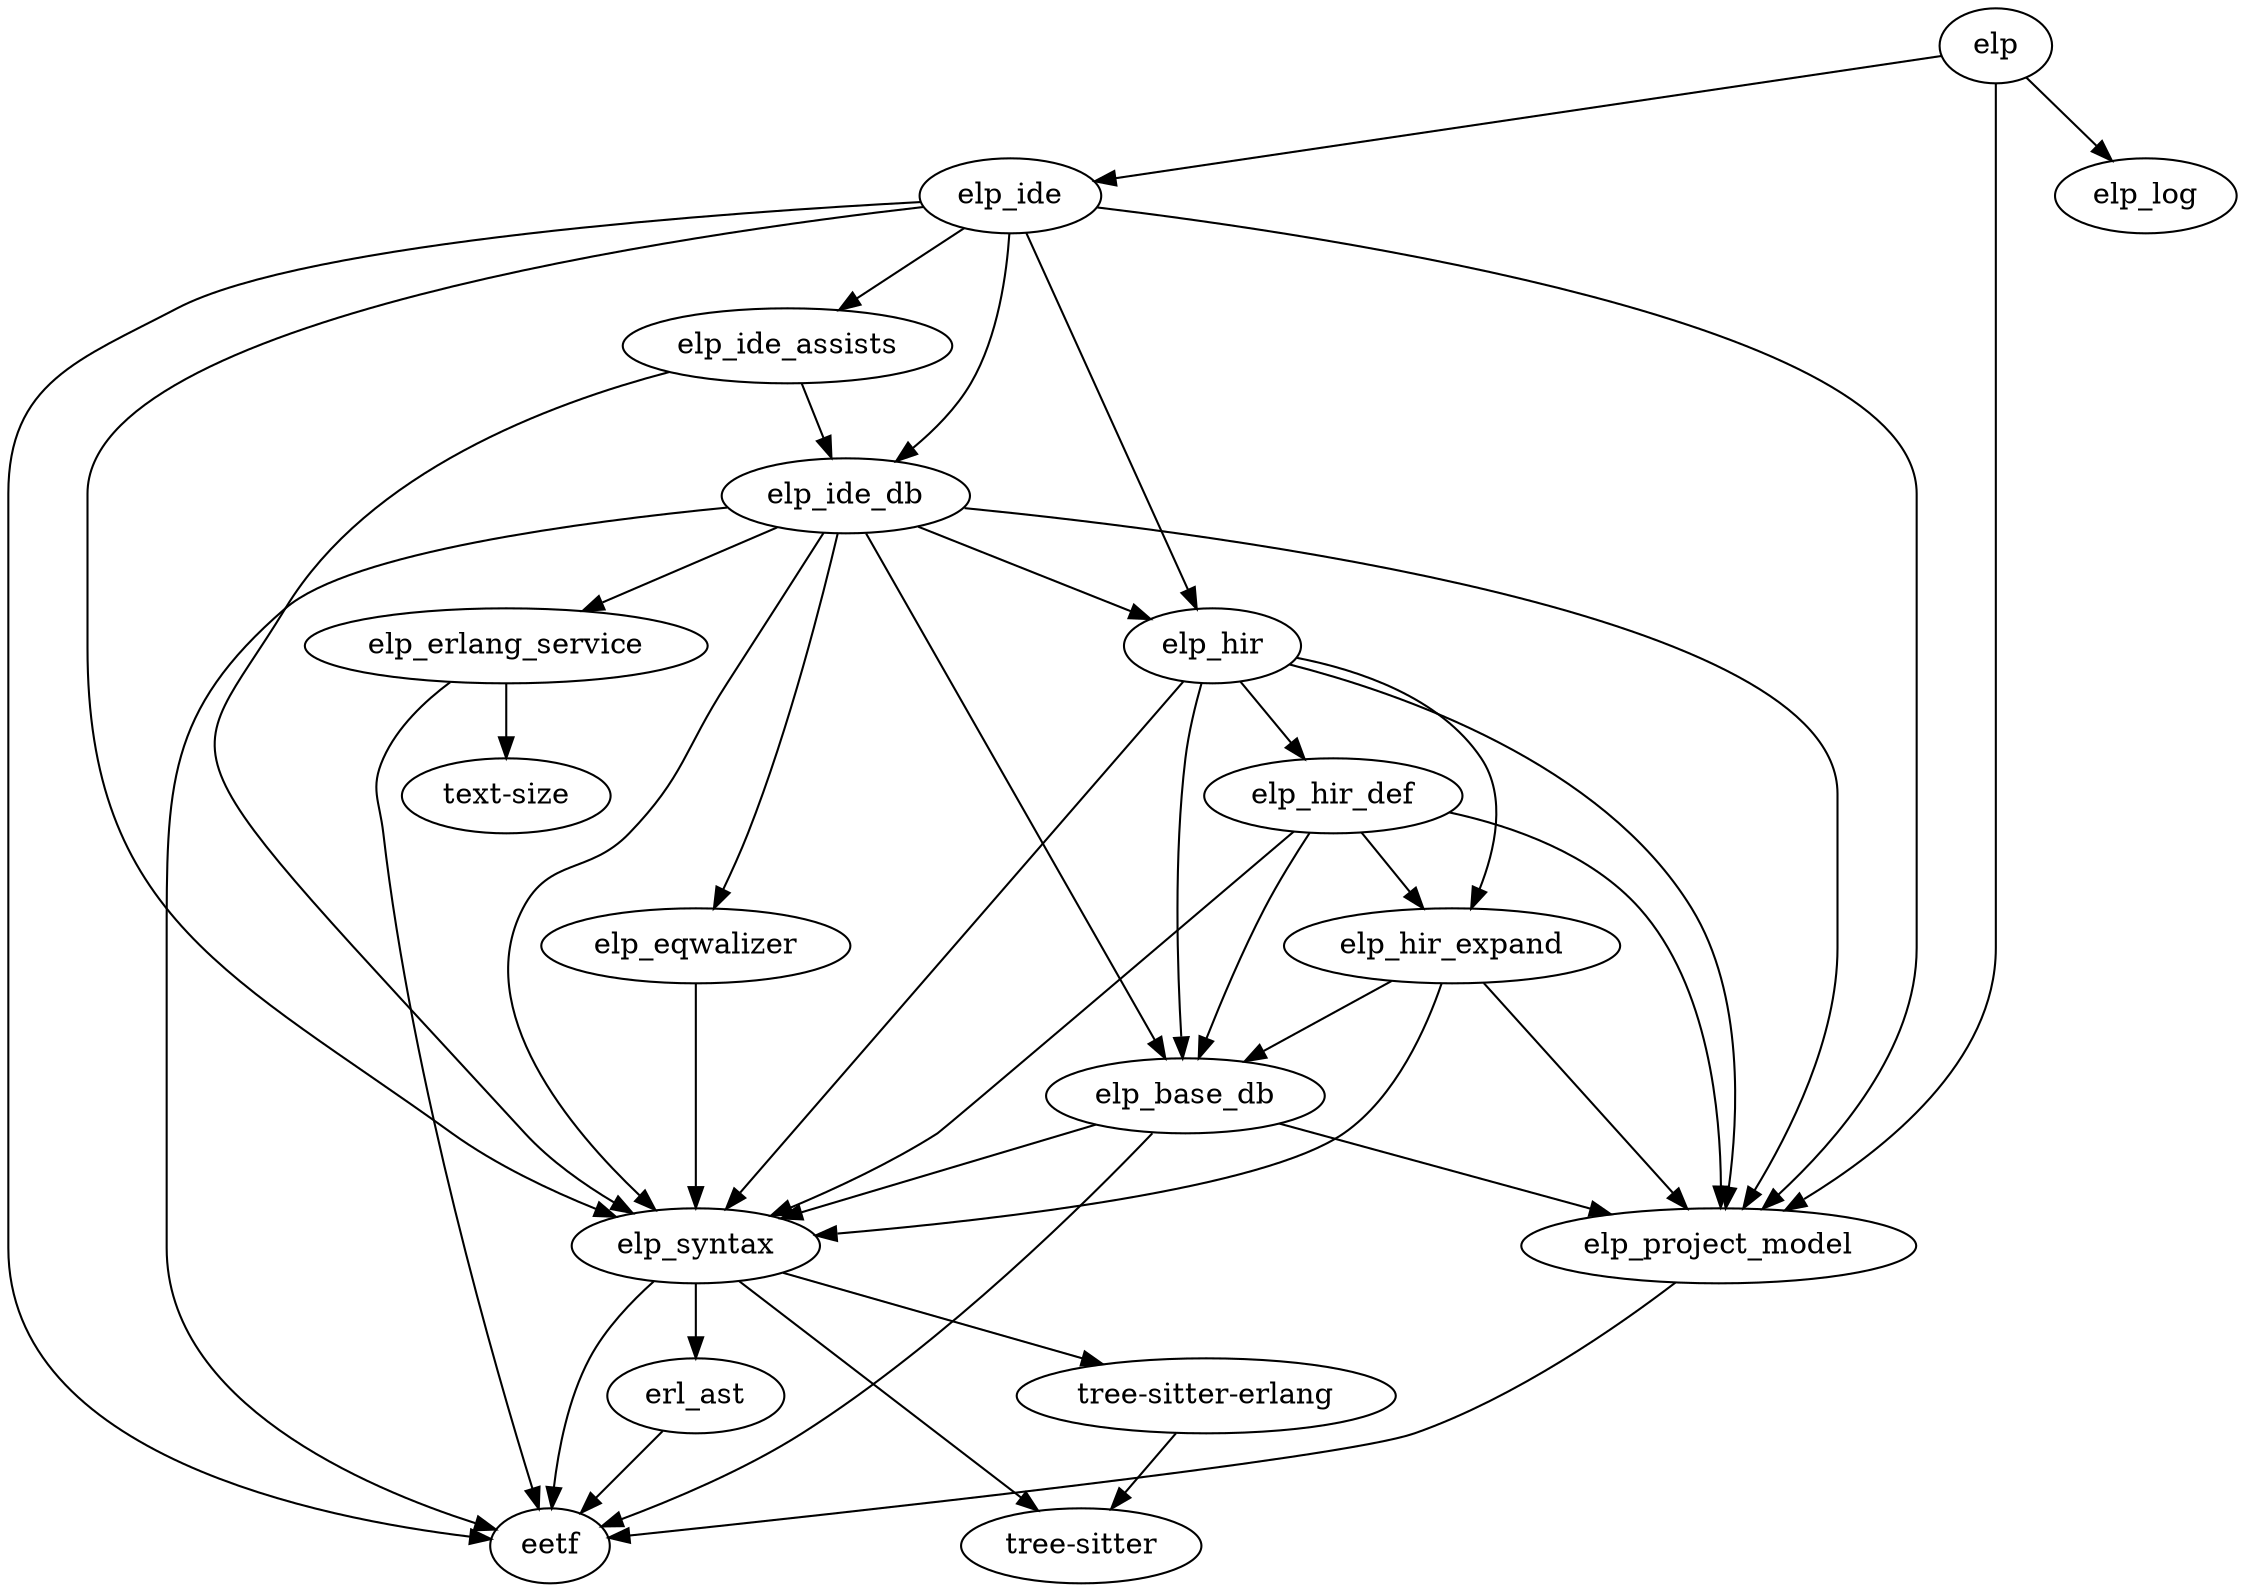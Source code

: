 digraph {
    0 [ label = "eetf" ]
    1 [ label = "elp" ]
    2 [ label = "elp_base_db" ]
    3 [ label = "elp_eqwalizer" ]
    4 [ label = "elp_hir" ]
    5 [ label = "elp_hir_def" ]
    6 [ label = "elp_hir_expand" ]
    7 [ label = "elp_ide" ]
    8 [ label = "elp_ide_assists" ]
    9 [ label = "elp_ide_db" ]
    10 [ label = "elp_log" ]
    11 [ label = "elp_erlang_service" ]
    12 [ label = "elp_project_model" ]
    13 [ label = "elp_syntax" ]
    14 [ label = "erl_ast" ]
    15 [ label = "text-size" ]
    16 [ label = "tree-sitter" ]
    17 [ label = "tree-sitter-erlang" ]
    1 -> 7 [ ]
    1 -> 10 [ ]
    1 -> 12 [ ]
    2 -> 0 [ ]
    2 -> 12 [ ]
    2 -> 13 [ ]
    3 -> 13 [ ]
    4 -> 2 [ ]
    4 -> 5 [ ]
    4 -> 6 [ ]
    4 -> 12 [ ]
    4 -> 13 [ ]
    5 -> 2 [ ]
    5 -> 6 [ ]
    5 -> 12 [ ]
    5 -> 13 [ ]
    6 -> 2 [ ]
    6 -> 12 [ ]
    6 -> 13 [ ]
    7 -> 0 [ ]
    7 -> 4 [ ]
    7 -> 8 [ ]
    7 -> 9 [ ]
    7 -> 12 [ ]
    7 -> 13 [ ]
    8 -> 9 [ ]
    8 -> 13 [ ]
    9 -> 0 [ ]
    9 -> 2 [ ]
    9 -> 3 [ ]
    9 -> 4 [ ]
    9 -> 11 [ ]
    9 -> 12 [ ]
    9 -> 13 [ ]
    11 -> 0 [ ]
    11 -> 15 [ ]
    12 -> 0 [ ]
    13 -> 0 [ ]
    13 -> 14 [ ]
    13 -> 16 [ ]
    13 -> 17 [ ]
    14 -> 0 [ ]
    17 -> 16 [ ]
}
